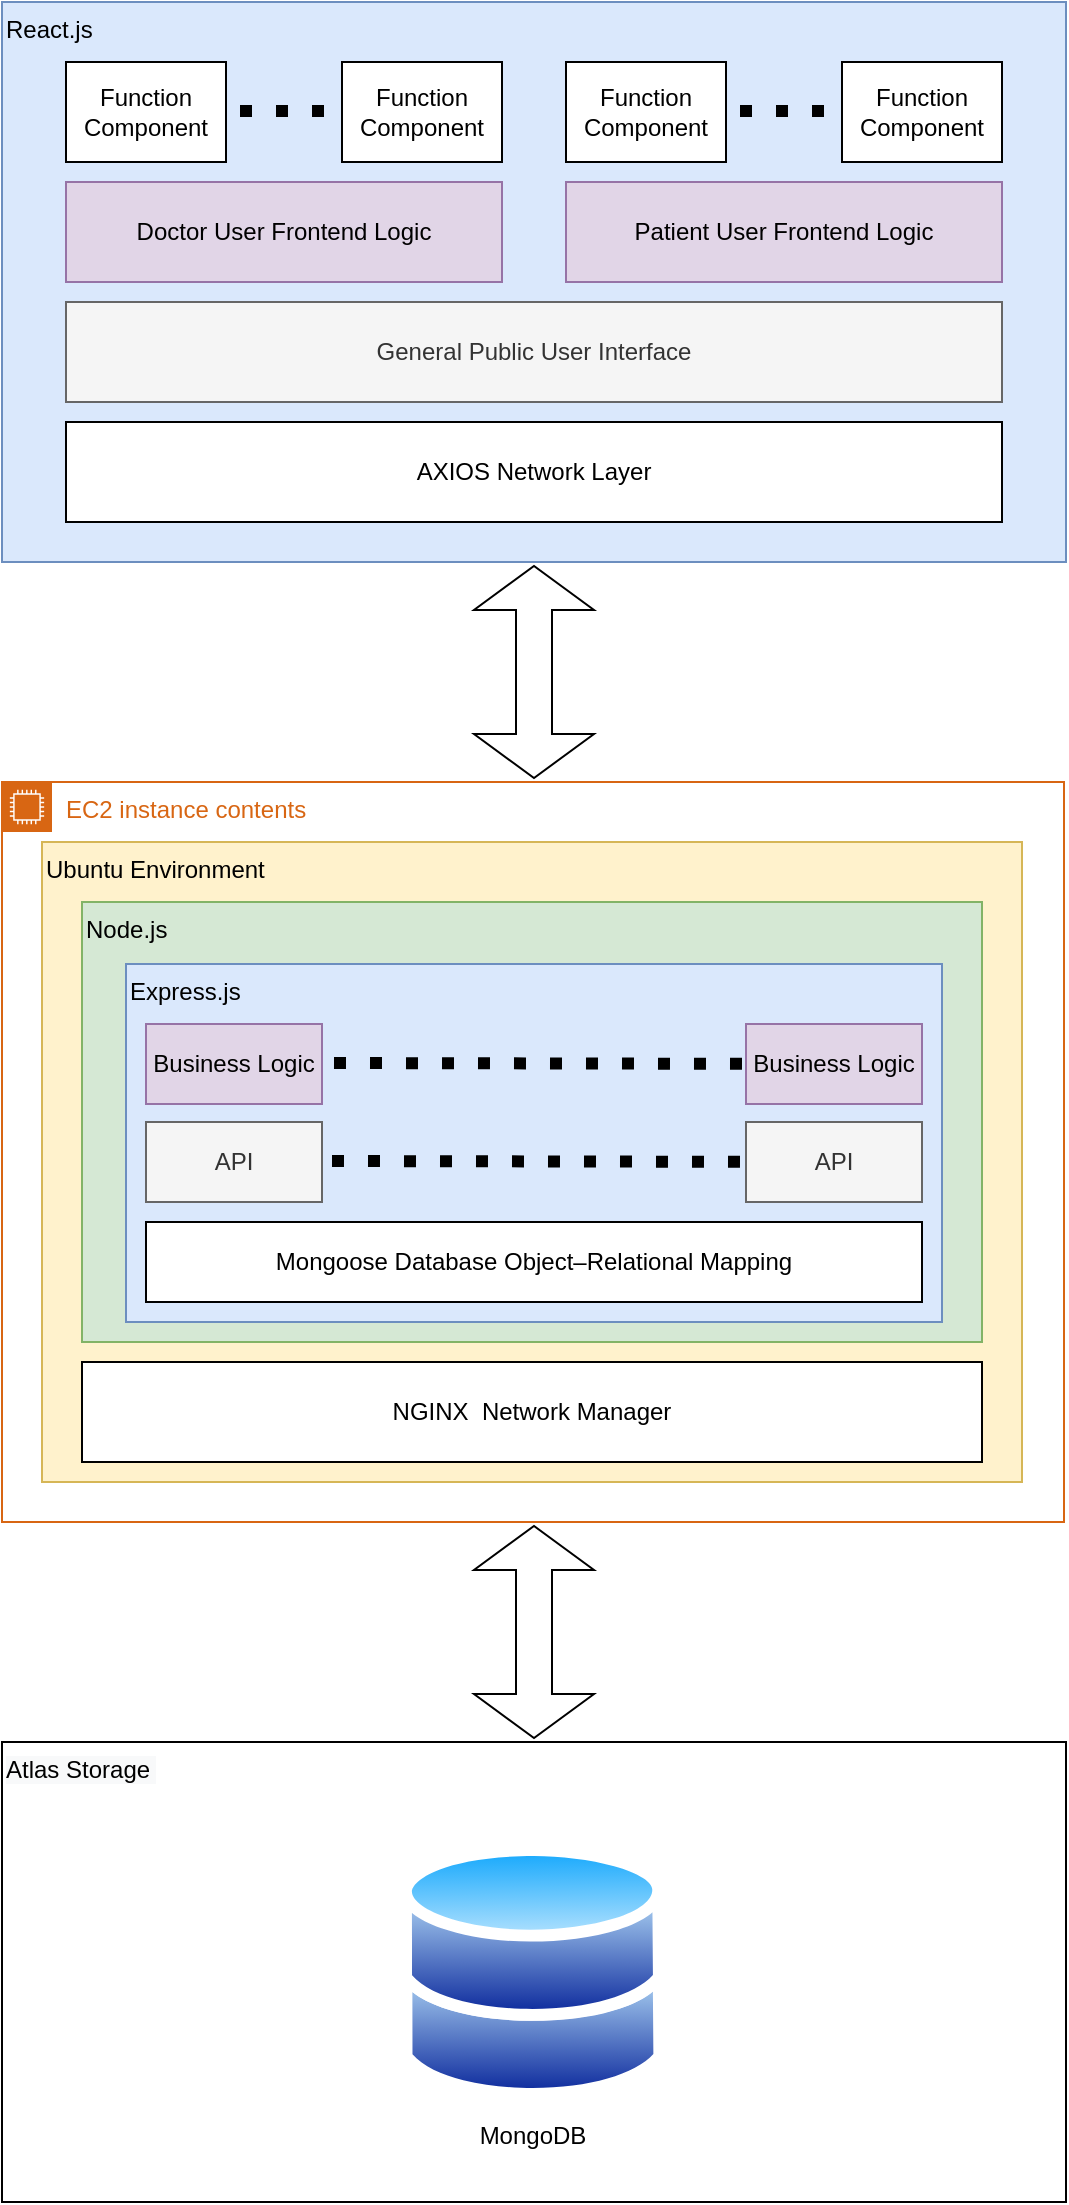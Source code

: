 <mxfile version="13.9.9" type="device"><diagram id="auN6vXXPHTMy87v3EIU4" name="Page-1"><mxGraphModel dx="2942" dy="1154" grid="1" gridSize="10" guides="1" tooltips="1" connect="1" arrows="1" fold="1" page="1" pageScale="1" pageWidth="827" pageHeight="1169" math="0" shadow="0"><root><mxCell id="0"/><mxCell id="1" parent="0"/><mxCell id="2W3qvN3JUUsVvTvhj2BW-12" value="" style="group" vertex="1" connectable="0" parent="1"><mxGeometry x="148" y="400" width="531" height="370" as="geometry"/></mxCell><mxCell id="2W3qvN3JUUsVvTvhj2BW-2" value="EC2 instance contents" style="points=[[0,0],[0.25,0],[0.5,0],[0.75,0],[1,0],[1,0.25],[1,0.5],[1,0.75],[1,1],[0.75,1],[0.5,1],[0.25,1],[0,1],[0,0.75],[0,0.5],[0,0.25]];outlineConnect=0;gradientColor=none;html=1;whiteSpace=wrap;fontSize=12;fontStyle=0;shape=mxgraph.aws4.group;grIcon=mxgraph.aws4.group_ec2_instance_contents;strokeColor=#D86613;verticalAlign=top;align=left;spacingLeft=30;fontColor=#D86613;dashed=0;" vertex="1" parent="2W3qvN3JUUsVvTvhj2BW-12"><mxGeometry width="531" height="370" as="geometry"/></mxCell><mxCell id="2W3qvN3JUUsVvTvhj2BW-3" value="" style="rounded=0;whiteSpace=wrap;html=1;fillColor=#fff2cc;strokeColor=#d6b656;" vertex="1" parent="2W3qvN3JUUsVvTvhj2BW-12"><mxGeometry x="20" y="30" width="490" height="320" as="geometry"/></mxCell><mxCell id="2W3qvN3JUUsVvTvhj2BW-11" value="NGINX&amp;nbsp; Network Manager" style="rounded=0;whiteSpace=wrap;html=1;labelBackgroundColor=none;fillColor=#ffffff;fontColor=#000000;" vertex="1" parent="2W3qvN3JUUsVvTvhj2BW-12"><mxGeometry x="40" y="290" width="450" height="50" as="geometry"/></mxCell><mxCell id="2W3qvN3JUUsVvTvhj2BW-6" value="" style="rounded=0;whiteSpace=wrap;html=1;labelBackgroundColor=none;fillColor=#d5e8d4;strokeColor=#82b366;" vertex="1" parent="2W3qvN3JUUsVvTvhj2BW-12"><mxGeometry x="40" y="60" width="450" height="220" as="geometry"/></mxCell><mxCell id="2W3qvN3JUUsVvTvhj2BW-8" value="&lt;span style=&quot;color: rgb(0, 0, 0); font-family: helvetica; font-size: 12px; font-style: normal; font-weight: 400; letter-spacing: normal; text-align: center; text-indent: 0px; text-transform: none; word-spacing: 0px; display: inline; float: none;&quot;&gt;Node.js&lt;/span&gt;" style="text;whiteSpace=wrap;html=1;fontColor=#000000;labelBackgroundColor=none;" vertex="1" parent="2W3qvN3JUUsVvTvhj2BW-12"><mxGeometry x="40.005" y="60.0" width="74.565" height="34.06" as="geometry"/></mxCell><mxCell id="2W3qvN3JUUsVvTvhj2BW-10" value="" style="rounded=0;whiteSpace=wrap;html=1;labelBackgroundColor=none;fillColor=#dae8fc;strokeColor=#6c8ebf;" vertex="1" parent="2W3qvN3JUUsVvTvhj2BW-12"><mxGeometry x="62" y="91" width="408" height="179" as="geometry"/></mxCell><mxCell id="2W3qvN3JUUsVvTvhj2BW-37" value="&lt;span style=&quot;color: rgb(0, 0, 0); font-family: helvetica; font-size: 12px; font-style: normal; font-weight: 400; letter-spacing: normal; text-align: center; text-indent: 0px; text-transform: none; word-spacing: 0px; display: inline; float: none;&quot;&gt;Express.js&lt;/span&gt;" style="text;whiteSpace=wrap;html=1;fontColor=#000000;labelBackgroundColor=none;" vertex="1" parent="2W3qvN3JUUsVvTvhj2BW-12"><mxGeometry x="62" y="91" width="80" height="30" as="geometry"/></mxCell><mxCell id="2W3qvN3JUUsVvTvhj2BW-38" value="Mongoose Database Object–Relational Mapping" style="rounded=0;whiteSpace=wrap;html=1;labelBackgroundColor=none;fillColor=#ffffff;fontColor=#000000;" vertex="1" parent="2W3qvN3JUUsVvTvhj2BW-12"><mxGeometry x="72" y="220" width="388" height="40" as="geometry"/></mxCell><mxCell id="2W3qvN3JUUsVvTvhj2BW-39" value="API" style="rounded=0;whiteSpace=wrap;html=1;labelBackgroundColor=none;fillColor=#f5f5f5;fontColor=#333333;strokeColor=#666666;" vertex="1" parent="2W3qvN3JUUsVvTvhj2BW-12"><mxGeometry x="72" y="170" width="88" height="40" as="geometry"/></mxCell><mxCell id="2W3qvN3JUUsVvTvhj2BW-40" value="Business Logic" style="rounded=0;whiteSpace=wrap;html=1;labelBackgroundColor=none;fillColor=#e1d5e7;strokeColor=#9673a6;" vertex="1" parent="2W3qvN3JUUsVvTvhj2BW-12"><mxGeometry x="72" y="121" width="88" height="40" as="geometry"/></mxCell><mxCell id="2W3qvN3JUUsVvTvhj2BW-41" value="API" style="rounded=0;whiteSpace=wrap;html=1;labelBackgroundColor=none;fillColor=#f5f5f5;fontColor=#333333;strokeColor=#666666;" vertex="1" parent="2W3qvN3JUUsVvTvhj2BW-12"><mxGeometry x="372" y="170" width="88" height="40" as="geometry"/></mxCell><mxCell id="2W3qvN3JUUsVvTvhj2BW-42" value="Business Logic" style="rounded=0;whiteSpace=wrap;html=1;labelBackgroundColor=none;fillColor=#e1d5e7;strokeColor=#9673a6;" vertex="1" parent="2W3qvN3JUUsVvTvhj2BW-12"><mxGeometry x="372" y="121" width="88" height="40" as="geometry"/></mxCell><mxCell id="2W3qvN3JUUsVvTvhj2BW-43" value="" style="endArrow=none;dashed=1;html=1;dashPattern=1 2;strokeWidth=6;fontColor=#000000;rounded=1;jumpSize=6;endSize=0;startSize=0;" edge="1" parent="2W3qvN3JUUsVvTvhj2BW-12"><mxGeometry width="50" height="50" relative="1" as="geometry"><mxPoint x="166" y="140.5" as="sourcePoint"/><mxPoint x="371" y="140.912" as="targetPoint"/></mxGeometry></mxCell><mxCell id="2W3qvN3JUUsVvTvhj2BW-45" value="" style="endArrow=none;dashed=1;html=1;dashPattern=1 2;strokeWidth=6;fontColor=#000000;rounded=1;jumpSize=6;endSize=0;startSize=0;" edge="1" parent="2W3qvN3JUUsVvTvhj2BW-12"><mxGeometry width="50" height="50" relative="1" as="geometry"><mxPoint x="165" y="189.5" as="sourcePoint"/><mxPoint x="371" y="189.912" as="targetPoint"/></mxGeometry></mxCell><mxCell id="2W3qvN3JUUsVvTvhj2BW-18" value="" style="html=1;shadow=0;dashed=0;align=center;verticalAlign=middle;shape=mxgraph.arrows2.twoWayArrow;dy=0.7;dx=22;labelBackgroundColor=none;fillColor=#ffffff;fontColor=#000000;rotation=90;" vertex="1" parent="1"><mxGeometry x="361" y="795" width="106" height="60" as="geometry"/></mxCell><mxCell id="2W3qvN3JUUsVvTvhj2BW-20" value="" style="group" vertex="1" connectable="0" parent="1"><mxGeometry x="148" y="880" width="532" height="230" as="geometry"/></mxCell><mxCell id="2W3qvN3JUUsVvTvhj2BW-13" value="" style="rounded=0;whiteSpace=wrap;html=1;labelBackgroundColor=none;fillColor=#ffffff;fontColor=#000000;" vertex="1" parent="2W3qvN3JUUsVvTvhj2BW-20"><mxGeometry width="532" height="230" as="geometry"/></mxCell><mxCell id="2W3qvN3JUUsVvTvhj2BW-14" value="&lt;span&gt;MongoDB&lt;/span&gt;" style="aspect=fixed;perimeter=ellipsePerimeter;html=1;align=center;shadow=0;dashed=0;spacingTop=3;image;image=img/lib/active_directory/databases.svg;labelBackgroundColor=none;fillColor=#ffffff;fontColor=#000000;" vertex="1" parent="2W3qvN3JUUsVvTvhj2BW-20"><mxGeometry x="199" y="50" width="132.65" height="130" as="geometry"/></mxCell><mxCell id="2W3qvN3JUUsVvTvhj2BW-15" value="&lt;span style=&quot;color: rgb(0 , 0 , 0) ; font-family: &amp;#34;helvetica&amp;#34; ; font-size: 12px ; font-style: normal ; font-weight: 400 ; letter-spacing: normal ; text-align: center ; text-indent: 0px ; text-transform: none ; word-spacing: 0px ; background-color: rgb(248 , 249 , 250) ; display: inline ; float: none&quot;&gt;Atlas Storage&amp;nbsp;&lt;/span&gt;" style="text;whiteSpace=wrap;html=1;fontColor=#000000;" vertex="1" parent="2W3qvN3JUUsVvTvhj2BW-20"><mxGeometry width="102" height="30" as="geometry"/></mxCell><mxCell id="2W3qvN3JUUsVvTvhj2BW-23" value="" style="html=1;shadow=0;dashed=0;align=center;verticalAlign=middle;shape=mxgraph.arrows2.twoWayArrow;dy=0.7;dx=22;labelBackgroundColor=none;fillColor=#ffffff;fontColor=#000000;rotation=90;" vertex="1" parent="1"><mxGeometry x="361" y="315" width="106" height="60" as="geometry"/></mxCell><mxCell id="2W3qvN3JUUsVvTvhj2BW-24" value="" style="group;fillColor=#1ba1e2;strokeColor=#006EAF;fontColor=#ffffff;" vertex="1" connectable="0" parent="1"><mxGeometry x="148" y="10" width="532" height="280" as="geometry"/></mxCell><mxCell id="2W3qvN3JUUsVvTvhj2BW-21" value="" style="rounded=0;whiteSpace=wrap;html=1;labelBackgroundColor=none;fillColor=#dae8fc;strokeColor=#6c8ebf;" vertex="1" parent="2W3qvN3JUUsVvTvhj2BW-24"><mxGeometry width="532" height="280" as="geometry"/></mxCell><mxCell id="2W3qvN3JUUsVvTvhj2BW-22" value="&lt;span style=&quot;color: rgb(0, 0, 0); font-family: helvetica; font-size: 12px; font-style: normal; font-weight: 400; letter-spacing: normal; text-align: center; text-indent: 0px; text-transform: none; word-spacing: 0px; display: inline; float: none;&quot;&gt;React.js&lt;/span&gt;" style="text;whiteSpace=wrap;html=1;fontColor=#000000;labelBackgroundColor=none;" vertex="1" parent="2W3qvN3JUUsVvTvhj2BW-24"><mxGeometry width="70" height="30" as="geometry"/></mxCell><mxCell id="2W3qvN3JUUsVvTvhj2BW-25" value="AXIOS Network Layer" style="rounded=0;whiteSpace=wrap;html=1;labelBackgroundColor=none;" vertex="1" parent="2W3qvN3JUUsVvTvhj2BW-24"><mxGeometry x="32" y="210" width="468" height="50" as="geometry"/></mxCell><mxCell id="2W3qvN3JUUsVvTvhj2BW-26" value="Doctor User Frontend Logic" style="rounded=0;whiteSpace=wrap;html=1;labelBackgroundColor=none;fillColor=#e1d5e7;strokeColor=#9673a6;" vertex="1" parent="2W3qvN3JUUsVvTvhj2BW-24"><mxGeometry x="32" y="90" width="218" height="50" as="geometry"/></mxCell><mxCell id="2W3qvN3JUUsVvTvhj2BW-27" value="&lt;span&gt;Patient User Frontend Logic&lt;/span&gt;" style="rounded=0;whiteSpace=wrap;html=1;labelBackgroundColor=none;fillColor=#e1d5e7;strokeColor=#9673a6;" vertex="1" parent="2W3qvN3JUUsVvTvhj2BW-24"><mxGeometry x="282" y="90" width="218" height="50" as="geometry"/></mxCell><mxCell id="2W3qvN3JUUsVvTvhj2BW-28" value="General Public User Interface" style="rounded=0;whiteSpace=wrap;html=1;labelBackgroundColor=none;fillColor=#f5f5f5;fontColor=#333333;strokeColor=#666666;" vertex="1" parent="2W3qvN3JUUsVvTvhj2BW-24"><mxGeometry x="32" y="150" width="468" height="50" as="geometry"/></mxCell><mxCell id="2W3qvN3JUUsVvTvhj2BW-32" value="" style="group" vertex="1" connectable="0" parent="2W3qvN3JUUsVvTvhj2BW-24"><mxGeometry x="32" y="30" width="218" height="50" as="geometry"/></mxCell><mxCell id="2W3qvN3JUUsVvTvhj2BW-31" value="" style="endArrow=none;dashed=1;html=1;dashPattern=1 2;strokeWidth=6;fontColor=#000000;rounded=1;jumpSize=6;endSize=0;startSize=0;" edge="1" parent="2W3qvN3JUUsVvTvhj2BW-32"><mxGeometry width="50" height="50" relative="1" as="geometry"><mxPoint x="69" y="24.5" as="sourcePoint"/><mxPoint x="149" y="24.5" as="targetPoint"/></mxGeometry></mxCell><mxCell id="2W3qvN3JUUsVvTvhj2BW-29" value="Function Component" style="rounded=0;whiteSpace=wrap;html=1;labelBackgroundColor=none;fillColor=#ffffff;fontColor=#000000;" vertex="1" parent="2W3qvN3JUUsVvTvhj2BW-32"><mxGeometry width="80" height="50" as="geometry"/></mxCell><mxCell id="2W3qvN3JUUsVvTvhj2BW-30" value="Function Component" style="rounded=0;whiteSpace=wrap;html=1;labelBackgroundColor=none;fillColor=#ffffff;fontColor=#000000;" vertex="1" parent="2W3qvN3JUUsVvTvhj2BW-32"><mxGeometry x="138" width="80" height="50" as="geometry"/></mxCell><mxCell id="2W3qvN3JUUsVvTvhj2BW-33" value="" style="group" vertex="1" connectable="0" parent="2W3qvN3JUUsVvTvhj2BW-24"><mxGeometry x="282" y="30" width="218" height="50" as="geometry"/></mxCell><mxCell id="2W3qvN3JUUsVvTvhj2BW-34" value="" style="endArrow=none;dashed=1;html=1;dashPattern=1 2;strokeWidth=6;fontColor=#000000;rounded=1;jumpSize=6;endSize=0;startSize=0;" edge="1" parent="2W3qvN3JUUsVvTvhj2BW-33"><mxGeometry width="50" height="50" relative="1" as="geometry"><mxPoint x="69" y="24.5" as="sourcePoint"/><mxPoint x="149" y="24.5" as="targetPoint"/></mxGeometry></mxCell><mxCell id="2W3qvN3JUUsVvTvhj2BW-35" value="Function Component" style="rounded=0;whiteSpace=wrap;html=1;labelBackgroundColor=none;fillColor=#ffffff;fontColor=#000000;" vertex="1" parent="2W3qvN3JUUsVvTvhj2BW-33"><mxGeometry width="80" height="50" as="geometry"/></mxCell><mxCell id="2W3qvN3JUUsVvTvhj2BW-36" value="Function Component" style="rounded=0;whiteSpace=wrap;html=1;labelBackgroundColor=none;fillColor=#ffffff;fontColor=#000000;" vertex="1" parent="2W3qvN3JUUsVvTvhj2BW-33"><mxGeometry x="138" width="80" height="50" as="geometry"/></mxCell><mxCell id="2W3qvN3JUUsVvTvhj2BW-4" value="&lt;span style=&quot;font-family: helvetica; font-size: 12px; font-style: normal; font-weight: 400; letter-spacing: normal; text-align: center; text-indent: 0px; text-transform: none; word-spacing: 0px; display: inline; float: none;&quot;&gt;Ubuntu Environment&lt;/span&gt;" style="text;whiteSpace=wrap;html=1;labelBackgroundColor=none;" vertex="1" parent="1"><mxGeometry x="168" y="430" width="153.865" height="43.478" as="geometry"/></mxCell></root></mxGraphModel></diagram></mxfile>